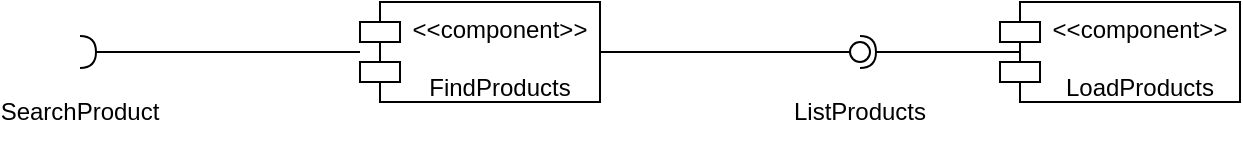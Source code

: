 <mxfile version="25.0.2">
  <diagram name="Seite-1" id="nc5AfVQ4TI0TIPQj9MDz">
    <mxGraphModel dx="1050" dy="621" grid="1" gridSize="10" guides="1" tooltips="1" connect="1" arrows="1" fold="1" page="1" pageScale="1" pageWidth="827" pageHeight="1169" math="0" shadow="0">
      <root>
        <mxCell id="0" />
        <mxCell id="1" parent="0" />
        <mxCell id="kGTkCZSC-8rc8cZ5UJs0-1" value="" style="rounded=0;orthogonalLoop=1;jettySize=auto;html=1;endArrow=halfCircle;endFill=0;endSize=6;strokeWidth=1;sketch=0;fontSize=12;curved=1;" parent="1" source="kGTkCZSC-8rc8cZ5UJs0-5" target="kGTkCZSC-8rc8cZ5UJs0-2" edge="1">
          <mxGeometry relative="1" as="geometry">
            <mxPoint x="174" y="205" as="sourcePoint" />
          </mxGeometry>
        </mxCell>
        <mxCell id="kGTkCZSC-8rc8cZ5UJs0-2" value="" style="ellipse;whiteSpace=wrap;html=1;align=center;aspect=fixed;fillColor=none;strokeColor=none;resizable=0;perimeter=centerPerimeter;rotatable=0;allowArrows=0;points=[];outlineConnect=1;" parent="1" vertex="1">
          <mxGeometry x="149" y="200" width="10" height="10" as="geometry" />
        </mxCell>
        <mxCell id="kGTkCZSC-8rc8cZ5UJs0-3" value="&amp;lt;&amp;lt;component&amp;gt;&amp;gt;&lt;div&gt;&lt;br&gt;&lt;/div&gt;&lt;div&gt;FindProducts&lt;/div&gt;" style="shape=module;align=left;spacingLeft=20;align=center;verticalAlign=top;whiteSpace=wrap;html=1;" parent="1" vertex="1">
          <mxGeometry x="279" y="180" width="120" height="50" as="geometry" />
        </mxCell>
        <mxCell id="kGTkCZSC-8rc8cZ5UJs0-4" value="SearchProduct" style="text;html=1;align=center;verticalAlign=middle;whiteSpace=wrap;rounded=0;" parent="1" vertex="1">
          <mxGeometry x="109" y="220" width="60" height="30" as="geometry" />
        </mxCell>
        <mxCell id="kGTkCZSC-8rc8cZ5UJs0-5" value="" style="line;strokeWidth=1;fillColor=none;align=left;verticalAlign=middle;spacingTop=-1;spacingLeft=3;spacingRight=3;rotatable=0;labelPosition=right;points=[];portConstraint=eastwest;strokeColor=inherit;" parent="1" vertex="1">
          <mxGeometry x="154" y="201" width="125" height="8" as="geometry" />
        </mxCell>
        <mxCell id="kGTkCZSC-8rc8cZ5UJs0-6" value="" style="rounded=0;orthogonalLoop=1;jettySize=auto;html=1;endArrow=halfCircle;endFill=0;endSize=6;strokeWidth=1;sketch=0;fontSize=12;curved=1;" parent="1" target="kGTkCZSC-8rc8cZ5UJs0-7" edge="1">
          <mxGeometry relative="1" as="geometry">
            <mxPoint x="159" y="205" as="sourcePoint" />
          </mxGeometry>
        </mxCell>
        <mxCell id="kGTkCZSC-8rc8cZ5UJs0-7" value="" style="ellipse;whiteSpace=wrap;html=1;align=center;aspect=fixed;fillColor=none;strokeColor=none;resizable=0;perimeter=centerPerimeter;rotatable=0;allowArrows=0;points=[];outlineConnect=1;" parent="1" vertex="1">
          <mxGeometry x="134" y="200" width="10" height="10" as="geometry" />
        </mxCell>
        <mxCell id="kGTkCZSC-8rc8cZ5UJs0-8" value="" style="rounded=0;orthogonalLoop=1;jettySize=auto;html=1;endArrow=halfCircle;endFill=0;endSize=6;strokeWidth=1;sketch=0;" parent="1" source="kGTkCZSC-8rc8cZ5UJs0-12" target="kGTkCZSC-8rc8cZ5UJs0-10" edge="1">
          <mxGeometry relative="1" as="geometry">
            <mxPoint x="549" y="205" as="sourcePoint" />
          </mxGeometry>
        </mxCell>
        <mxCell id="kGTkCZSC-8rc8cZ5UJs0-9" value="" style="rounded=0;orthogonalLoop=1;jettySize=auto;html=1;endArrow=oval;endFill=0;sketch=0;sourcePerimeterSpacing=0;targetPerimeterSpacing=0;endSize=10;exitX=1;exitY=0.5;exitDx=0;exitDy=0;" parent="1" source="kGTkCZSC-8rc8cZ5UJs0-3" target="kGTkCZSC-8rc8cZ5UJs0-10" edge="1">
          <mxGeometry relative="1" as="geometry">
            <mxPoint x="509" y="205" as="sourcePoint" />
          </mxGeometry>
        </mxCell>
        <mxCell id="kGTkCZSC-8rc8cZ5UJs0-10" value="" style="ellipse;whiteSpace=wrap;html=1;align=center;aspect=fixed;fillColor=none;strokeColor=none;resizable=0;perimeter=centerPerimeter;rotatable=0;allowArrows=0;points=[];outlineConnect=1;" parent="1" vertex="1">
          <mxGeometry x="524" y="200" width="10" height="10" as="geometry" />
        </mxCell>
        <mxCell id="kGTkCZSC-8rc8cZ5UJs0-11" value="ListProducts" style="text;html=1;align=center;verticalAlign=middle;whiteSpace=wrap;rounded=0;" parent="1" vertex="1">
          <mxGeometry x="499" y="220" width="60" height="30" as="geometry" />
        </mxCell>
        <mxCell id="kGTkCZSC-8rc8cZ5UJs0-12" value="&amp;lt;&amp;lt;component&amp;gt;&amp;gt;&lt;div&gt;&lt;br&gt;&lt;/div&gt;&lt;div&gt;LoadProducts&lt;/div&gt;" style="shape=module;align=left;spacingLeft=20;align=center;verticalAlign=top;whiteSpace=wrap;html=1;" parent="1" vertex="1">
          <mxGeometry x="599" y="180" width="120" height="50" as="geometry" />
        </mxCell>
        <mxCell id="kGTkCZSC-8rc8cZ5UJs0-13" value="" style="line;strokeWidth=1;fillColor=none;align=left;verticalAlign=middle;spacingTop=-1;spacingLeft=3;spacingRight=3;rotatable=0;labelPosition=right;points=[];portConstraint=eastwest;strokeColor=inherit;" parent="1" vertex="1">
          <mxGeometry x="599" y="201" width="10" height="8" as="geometry" />
        </mxCell>
      </root>
    </mxGraphModel>
  </diagram>
</mxfile>
